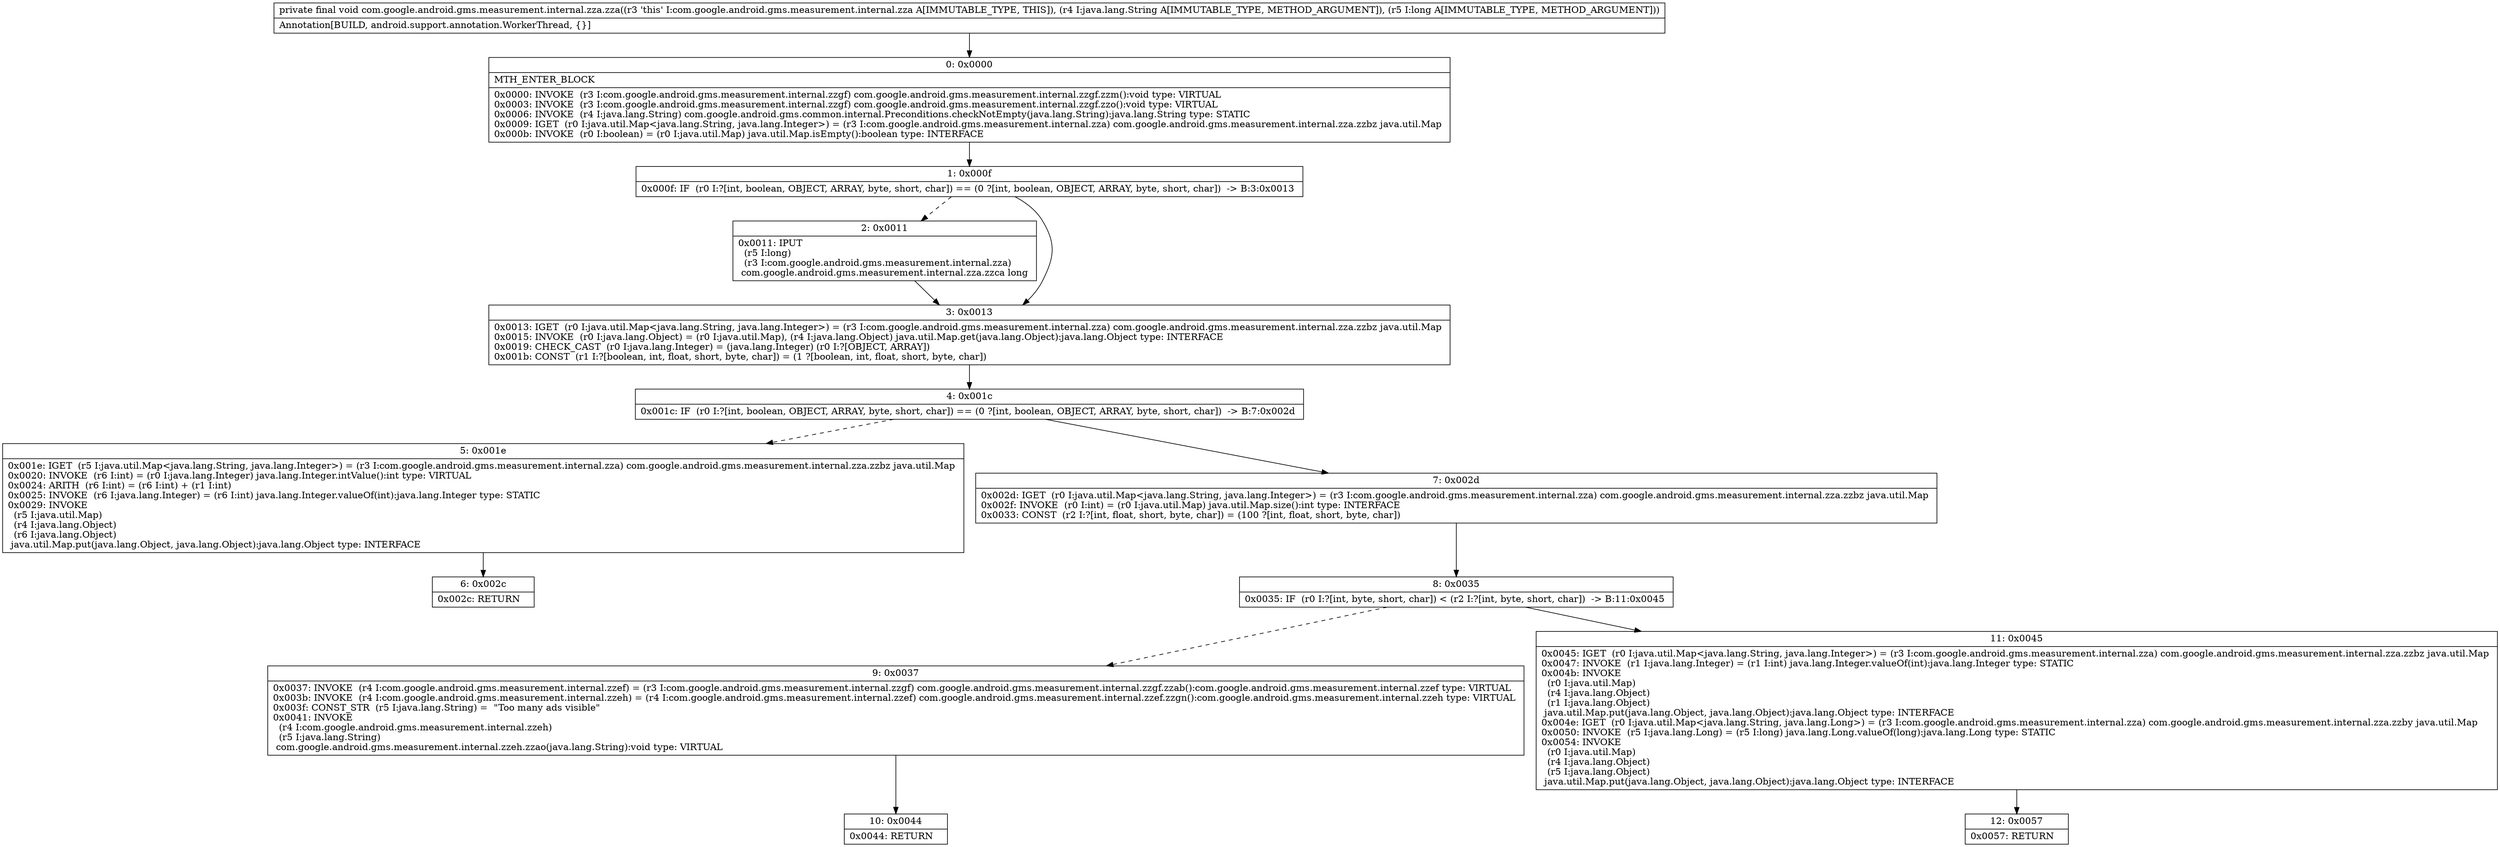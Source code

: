 digraph "CFG forcom.google.android.gms.measurement.internal.zza.zza(Ljava\/lang\/String;J)V" {
Node_0 [shape=record,label="{0\:\ 0x0000|MTH_ENTER_BLOCK\l|0x0000: INVOKE  (r3 I:com.google.android.gms.measurement.internal.zzgf) com.google.android.gms.measurement.internal.zzgf.zzm():void type: VIRTUAL \l0x0003: INVOKE  (r3 I:com.google.android.gms.measurement.internal.zzgf) com.google.android.gms.measurement.internal.zzgf.zzo():void type: VIRTUAL \l0x0006: INVOKE  (r4 I:java.lang.String) com.google.android.gms.common.internal.Preconditions.checkNotEmpty(java.lang.String):java.lang.String type: STATIC \l0x0009: IGET  (r0 I:java.util.Map\<java.lang.String, java.lang.Integer\>) = (r3 I:com.google.android.gms.measurement.internal.zza) com.google.android.gms.measurement.internal.zza.zzbz java.util.Map \l0x000b: INVOKE  (r0 I:boolean) = (r0 I:java.util.Map) java.util.Map.isEmpty():boolean type: INTERFACE \l}"];
Node_1 [shape=record,label="{1\:\ 0x000f|0x000f: IF  (r0 I:?[int, boolean, OBJECT, ARRAY, byte, short, char]) == (0 ?[int, boolean, OBJECT, ARRAY, byte, short, char])  \-\> B:3:0x0013 \l}"];
Node_2 [shape=record,label="{2\:\ 0x0011|0x0011: IPUT  \l  (r5 I:long)\l  (r3 I:com.google.android.gms.measurement.internal.zza)\l com.google.android.gms.measurement.internal.zza.zzca long \l}"];
Node_3 [shape=record,label="{3\:\ 0x0013|0x0013: IGET  (r0 I:java.util.Map\<java.lang.String, java.lang.Integer\>) = (r3 I:com.google.android.gms.measurement.internal.zza) com.google.android.gms.measurement.internal.zza.zzbz java.util.Map \l0x0015: INVOKE  (r0 I:java.lang.Object) = (r0 I:java.util.Map), (r4 I:java.lang.Object) java.util.Map.get(java.lang.Object):java.lang.Object type: INTERFACE \l0x0019: CHECK_CAST  (r0 I:java.lang.Integer) = (java.lang.Integer) (r0 I:?[OBJECT, ARRAY]) \l0x001b: CONST  (r1 I:?[boolean, int, float, short, byte, char]) = (1 ?[boolean, int, float, short, byte, char]) \l}"];
Node_4 [shape=record,label="{4\:\ 0x001c|0x001c: IF  (r0 I:?[int, boolean, OBJECT, ARRAY, byte, short, char]) == (0 ?[int, boolean, OBJECT, ARRAY, byte, short, char])  \-\> B:7:0x002d \l}"];
Node_5 [shape=record,label="{5\:\ 0x001e|0x001e: IGET  (r5 I:java.util.Map\<java.lang.String, java.lang.Integer\>) = (r3 I:com.google.android.gms.measurement.internal.zza) com.google.android.gms.measurement.internal.zza.zzbz java.util.Map \l0x0020: INVOKE  (r6 I:int) = (r0 I:java.lang.Integer) java.lang.Integer.intValue():int type: VIRTUAL \l0x0024: ARITH  (r6 I:int) = (r6 I:int) + (r1 I:int) \l0x0025: INVOKE  (r6 I:java.lang.Integer) = (r6 I:int) java.lang.Integer.valueOf(int):java.lang.Integer type: STATIC \l0x0029: INVOKE  \l  (r5 I:java.util.Map)\l  (r4 I:java.lang.Object)\l  (r6 I:java.lang.Object)\l java.util.Map.put(java.lang.Object, java.lang.Object):java.lang.Object type: INTERFACE \l}"];
Node_6 [shape=record,label="{6\:\ 0x002c|0x002c: RETURN   \l}"];
Node_7 [shape=record,label="{7\:\ 0x002d|0x002d: IGET  (r0 I:java.util.Map\<java.lang.String, java.lang.Integer\>) = (r3 I:com.google.android.gms.measurement.internal.zza) com.google.android.gms.measurement.internal.zza.zzbz java.util.Map \l0x002f: INVOKE  (r0 I:int) = (r0 I:java.util.Map) java.util.Map.size():int type: INTERFACE \l0x0033: CONST  (r2 I:?[int, float, short, byte, char]) = (100 ?[int, float, short, byte, char]) \l}"];
Node_8 [shape=record,label="{8\:\ 0x0035|0x0035: IF  (r0 I:?[int, byte, short, char]) \< (r2 I:?[int, byte, short, char])  \-\> B:11:0x0045 \l}"];
Node_9 [shape=record,label="{9\:\ 0x0037|0x0037: INVOKE  (r4 I:com.google.android.gms.measurement.internal.zzef) = (r3 I:com.google.android.gms.measurement.internal.zzgf) com.google.android.gms.measurement.internal.zzgf.zzab():com.google.android.gms.measurement.internal.zzef type: VIRTUAL \l0x003b: INVOKE  (r4 I:com.google.android.gms.measurement.internal.zzeh) = (r4 I:com.google.android.gms.measurement.internal.zzef) com.google.android.gms.measurement.internal.zzef.zzgn():com.google.android.gms.measurement.internal.zzeh type: VIRTUAL \l0x003f: CONST_STR  (r5 I:java.lang.String) =  \"Too many ads visible\" \l0x0041: INVOKE  \l  (r4 I:com.google.android.gms.measurement.internal.zzeh)\l  (r5 I:java.lang.String)\l com.google.android.gms.measurement.internal.zzeh.zzao(java.lang.String):void type: VIRTUAL \l}"];
Node_10 [shape=record,label="{10\:\ 0x0044|0x0044: RETURN   \l}"];
Node_11 [shape=record,label="{11\:\ 0x0045|0x0045: IGET  (r0 I:java.util.Map\<java.lang.String, java.lang.Integer\>) = (r3 I:com.google.android.gms.measurement.internal.zza) com.google.android.gms.measurement.internal.zza.zzbz java.util.Map \l0x0047: INVOKE  (r1 I:java.lang.Integer) = (r1 I:int) java.lang.Integer.valueOf(int):java.lang.Integer type: STATIC \l0x004b: INVOKE  \l  (r0 I:java.util.Map)\l  (r4 I:java.lang.Object)\l  (r1 I:java.lang.Object)\l java.util.Map.put(java.lang.Object, java.lang.Object):java.lang.Object type: INTERFACE \l0x004e: IGET  (r0 I:java.util.Map\<java.lang.String, java.lang.Long\>) = (r3 I:com.google.android.gms.measurement.internal.zza) com.google.android.gms.measurement.internal.zza.zzby java.util.Map \l0x0050: INVOKE  (r5 I:java.lang.Long) = (r5 I:long) java.lang.Long.valueOf(long):java.lang.Long type: STATIC \l0x0054: INVOKE  \l  (r0 I:java.util.Map)\l  (r4 I:java.lang.Object)\l  (r5 I:java.lang.Object)\l java.util.Map.put(java.lang.Object, java.lang.Object):java.lang.Object type: INTERFACE \l}"];
Node_12 [shape=record,label="{12\:\ 0x0057|0x0057: RETURN   \l}"];
MethodNode[shape=record,label="{private final void com.google.android.gms.measurement.internal.zza.zza((r3 'this' I:com.google.android.gms.measurement.internal.zza A[IMMUTABLE_TYPE, THIS]), (r4 I:java.lang.String A[IMMUTABLE_TYPE, METHOD_ARGUMENT]), (r5 I:long A[IMMUTABLE_TYPE, METHOD_ARGUMENT]))  | Annotation[BUILD, android.support.annotation.WorkerThread, \{\}]\l}"];
MethodNode -> Node_0;
Node_0 -> Node_1;
Node_1 -> Node_2[style=dashed];
Node_1 -> Node_3;
Node_2 -> Node_3;
Node_3 -> Node_4;
Node_4 -> Node_5[style=dashed];
Node_4 -> Node_7;
Node_5 -> Node_6;
Node_7 -> Node_8;
Node_8 -> Node_9[style=dashed];
Node_8 -> Node_11;
Node_9 -> Node_10;
Node_11 -> Node_12;
}

